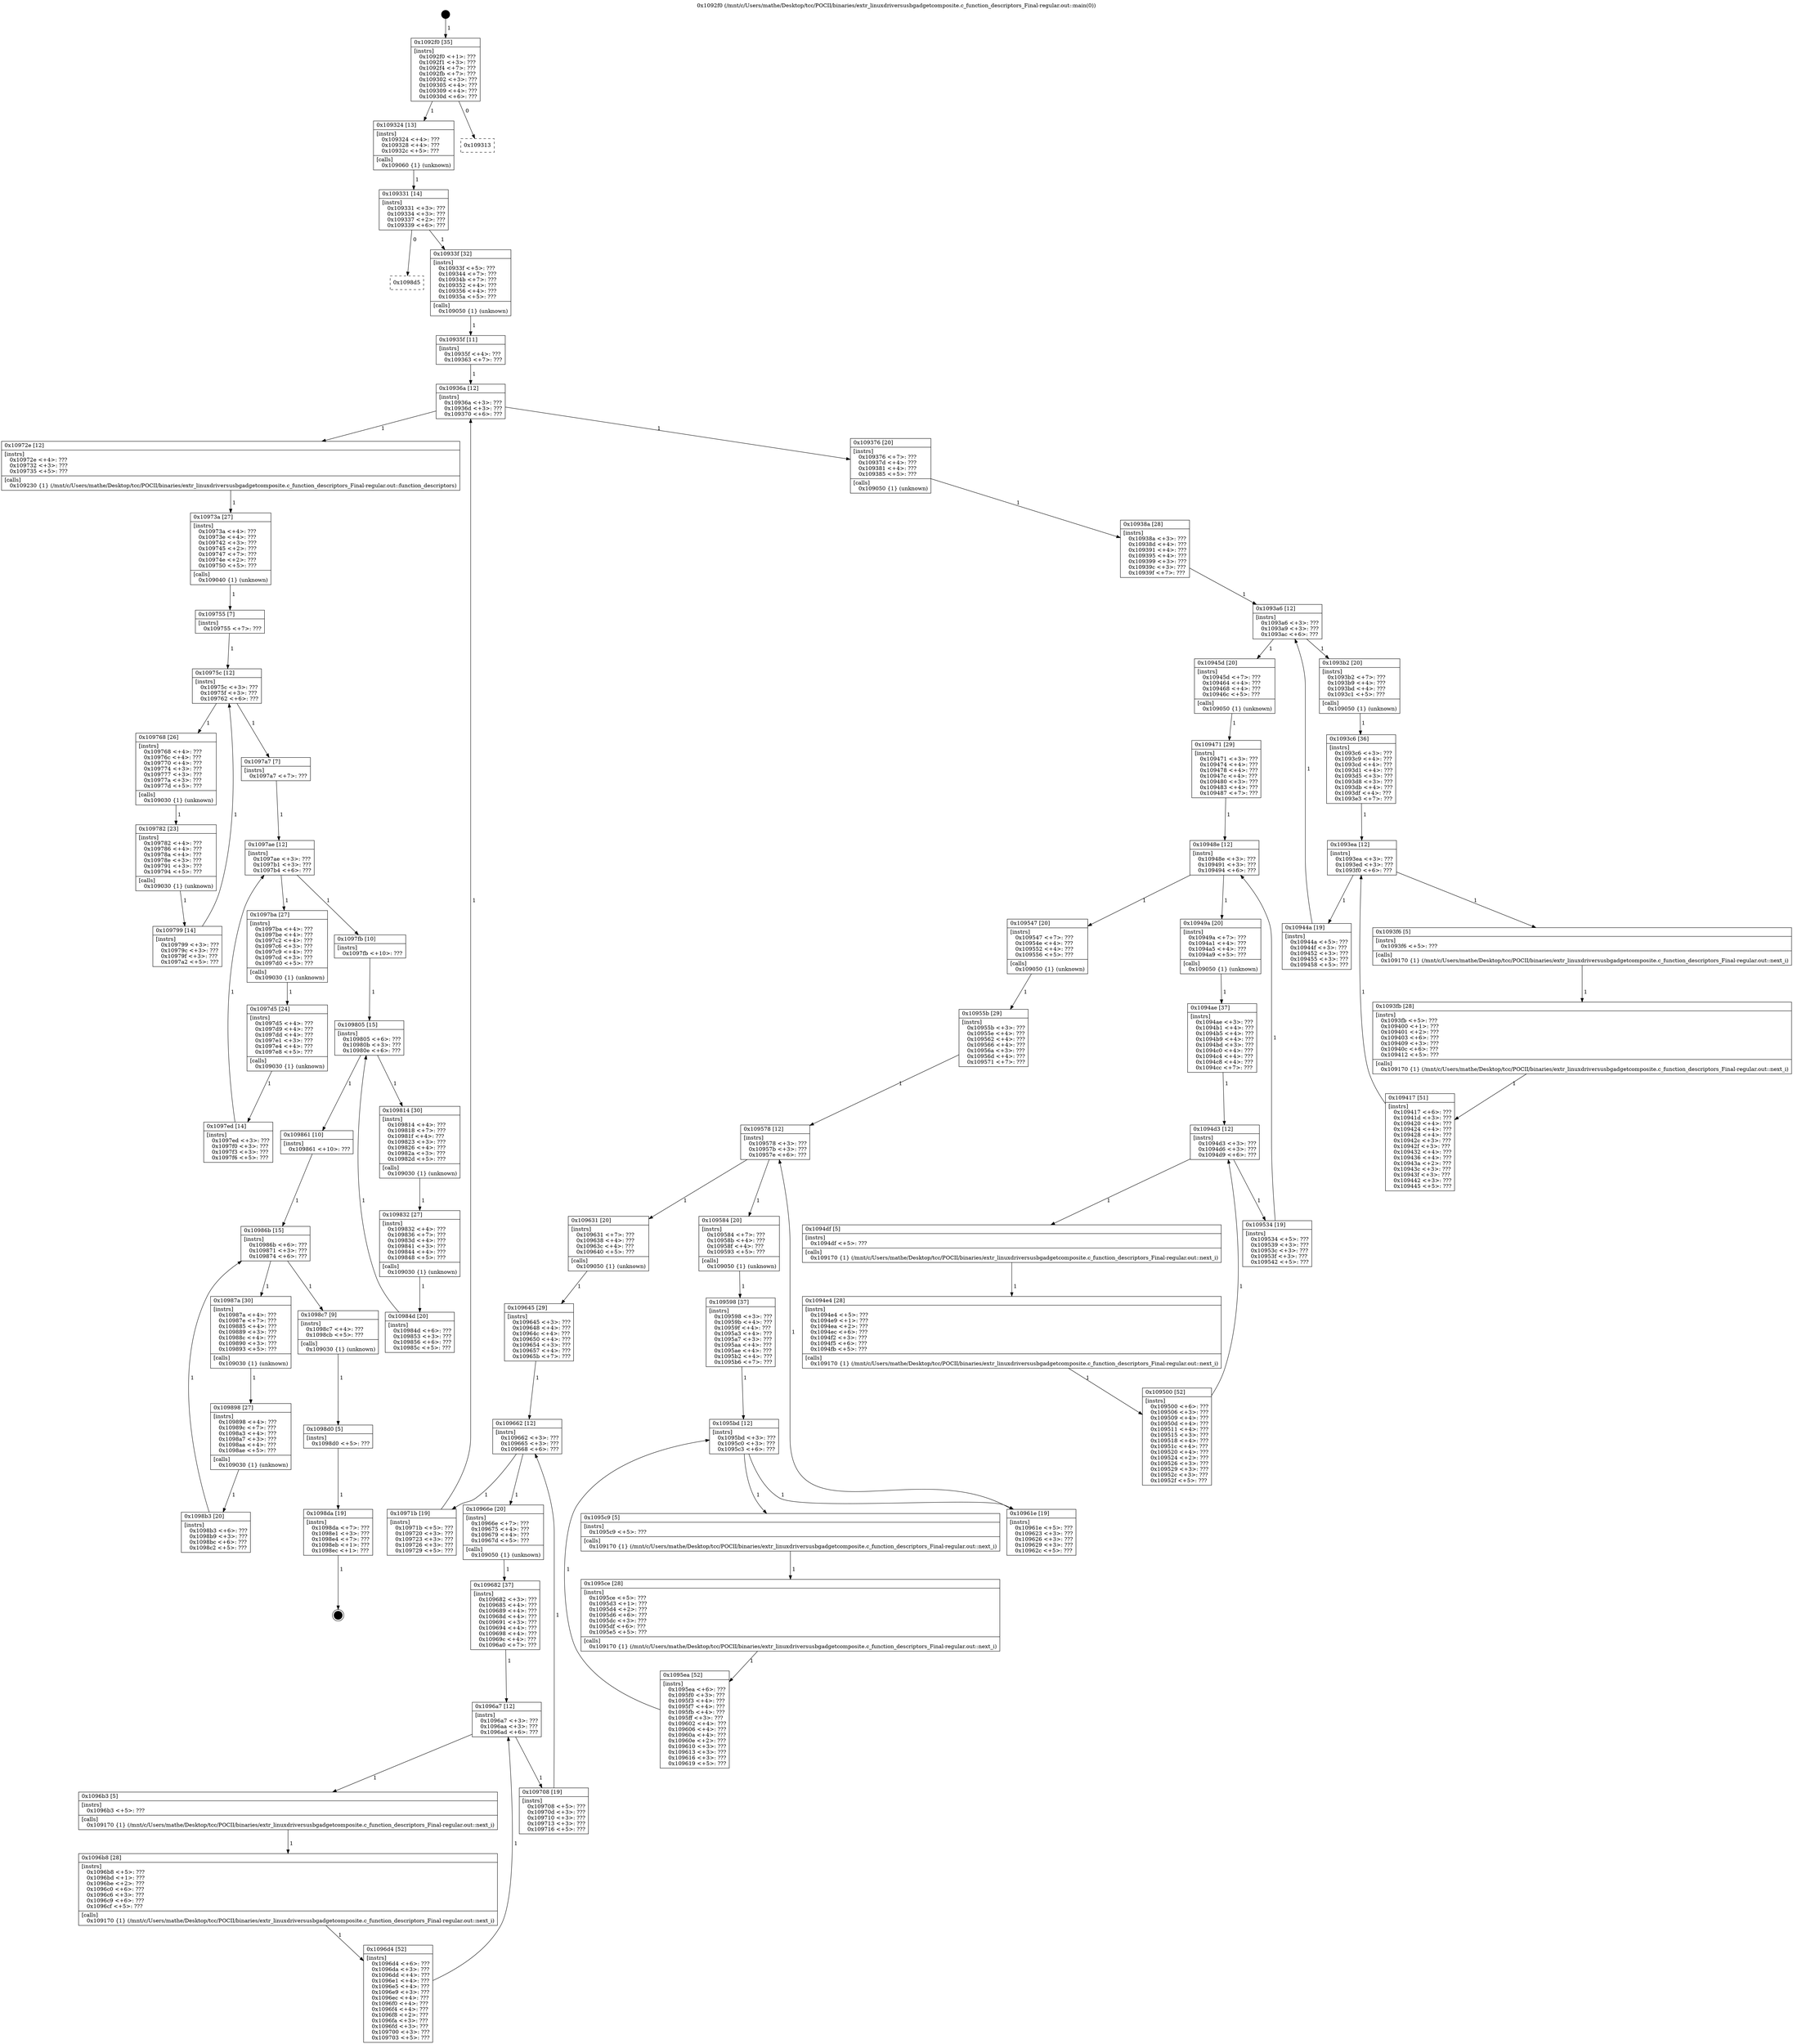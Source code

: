 digraph "0x1092f0" {
  label = "0x1092f0 (/mnt/c/Users/mathe/Desktop/tcc/POCII/binaries/extr_linuxdriversusbgadgetcomposite.c_function_descriptors_Final-regular.out::main(0))"
  labelloc = "t"
  node[shape=record]

  Entry [label="",width=0.3,height=0.3,shape=circle,fillcolor=black,style=filled]
  "0x1092f0" [label="{
     0x1092f0 [35]\l
     | [instrs]\l
     &nbsp;&nbsp;0x1092f0 \<+1\>: ???\l
     &nbsp;&nbsp;0x1092f1 \<+3\>: ???\l
     &nbsp;&nbsp;0x1092f4 \<+7\>: ???\l
     &nbsp;&nbsp;0x1092fb \<+7\>: ???\l
     &nbsp;&nbsp;0x109302 \<+3\>: ???\l
     &nbsp;&nbsp;0x109305 \<+4\>: ???\l
     &nbsp;&nbsp;0x109309 \<+4\>: ???\l
     &nbsp;&nbsp;0x10930d \<+6\>: ???\l
  }"]
  "0x109324" [label="{
     0x109324 [13]\l
     | [instrs]\l
     &nbsp;&nbsp;0x109324 \<+4\>: ???\l
     &nbsp;&nbsp;0x109328 \<+4\>: ???\l
     &nbsp;&nbsp;0x10932c \<+5\>: ???\l
     | [calls]\l
     &nbsp;&nbsp;0x109060 \{1\} (unknown)\l
  }"]
  "0x109313" [label="{
     0x109313\l
  }", style=dashed]
  "0x109331" [label="{
     0x109331 [14]\l
     | [instrs]\l
     &nbsp;&nbsp;0x109331 \<+3\>: ???\l
     &nbsp;&nbsp;0x109334 \<+3\>: ???\l
     &nbsp;&nbsp;0x109337 \<+2\>: ???\l
     &nbsp;&nbsp;0x109339 \<+6\>: ???\l
  }"]
  "0x1098d5" [label="{
     0x1098d5\l
  }", style=dashed]
  "0x10933f" [label="{
     0x10933f [32]\l
     | [instrs]\l
     &nbsp;&nbsp;0x10933f \<+5\>: ???\l
     &nbsp;&nbsp;0x109344 \<+7\>: ???\l
     &nbsp;&nbsp;0x10934b \<+7\>: ???\l
     &nbsp;&nbsp;0x109352 \<+4\>: ???\l
     &nbsp;&nbsp;0x109356 \<+4\>: ???\l
     &nbsp;&nbsp;0x10935a \<+5\>: ???\l
     | [calls]\l
     &nbsp;&nbsp;0x109050 \{1\} (unknown)\l
  }"]
  Exit [label="",width=0.3,height=0.3,shape=circle,fillcolor=black,style=filled,peripheries=2]
  "0x10936a" [label="{
     0x10936a [12]\l
     | [instrs]\l
     &nbsp;&nbsp;0x10936a \<+3\>: ???\l
     &nbsp;&nbsp;0x10936d \<+3\>: ???\l
     &nbsp;&nbsp;0x109370 \<+6\>: ???\l
  }"]
  "0x10972e" [label="{
     0x10972e [12]\l
     | [instrs]\l
     &nbsp;&nbsp;0x10972e \<+4\>: ???\l
     &nbsp;&nbsp;0x109732 \<+3\>: ???\l
     &nbsp;&nbsp;0x109735 \<+5\>: ???\l
     | [calls]\l
     &nbsp;&nbsp;0x109230 \{1\} (/mnt/c/Users/mathe/Desktop/tcc/POCII/binaries/extr_linuxdriversusbgadgetcomposite.c_function_descriptors_Final-regular.out::function_descriptors)\l
  }"]
  "0x109376" [label="{
     0x109376 [20]\l
     | [instrs]\l
     &nbsp;&nbsp;0x109376 \<+7\>: ???\l
     &nbsp;&nbsp;0x10937d \<+4\>: ???\l
     &nbsp;&nbsp;0x109381 \<+4\>: ???\l
     &nbsp;&nbsp;0x109385 \<+5\>: ???\l
     | [calls]\l
     &nbsp;&nbsp;0x109050 \{1\} (unknown)\l
  }"]
  "0x1093a6" [label="{
     0x1093a6 [12]\l
     | [instrs]\l
     &nbsp;&nbsp;0x1093a6 \<+3\>: ???\l
     &nbsp;&nbsp;0x1093a9 \<+3\>: ???\l
     &nbsp;&nbsp;0x1093ac \<+6\>: ???\l
  }"]
  "0x10945d" [label="{
     0x10945d [20]\l
     | [instrs]\l
     &nbsp;&nbsp;0x10945d \<+7\>: ???\l
     &nbsp;&nbsp;0x109464 \<+4\>: ???\l
     &nbsp;&nbsp;0x109468 \<+4\>: ???\l
     &nbsp;&nbsp;0x10946c \<+5\>: ???\l
     | [calls]\l
     &nbsp;&nbsp;0x109050 \{1\} (unknown)\l
  }"]
  "0x1093b2" [label="{
     0x1093b2 [20]\l
     | [instrs]\l
     &nbsp;&nbsp;0x1093b2 \<+7\>: ???\l
     &nbsp;&nbsp;0x1093b9 \<+4\>: ???\l
     &nbsp;&nbsp;0x1093bd \<+4\>: ???\l
     &nbsp;&nbsp;0x1093c1 \<+5\>: ???\l
     | [calls]\l
     &nbsp;&nbsp;0x109050 \{1\} (unknown)\l
  }"]
  "0x1093ea" [label="{
     0x1093ea [12]\l
     | [instrs]\l
     &nbsp;&nbsp;0x1093ea \<+3\>: ???\l
     &nbsp;&nbsp;0x1093ed \<+3\>: ???\l
     &nbsp;&nbsp;0x1093f0 \<+6\>: ???\l
  }"]
  "0x10944a" [label="{
     0x10944a [19]\l
     | [instrs]\l
     &nbsp;&nbsp;0x10944a \<+5\>: ???\l
     &nbsp;&nbsp;0x10944f \<+3\>: ???\l
     &nbsp;&nbsp;0x109452 \<+3\>: ???\l
     &nbsp;&nbsp;0x109455 \<+3\>: ???\l
     &nbsp;&nbsp;0x109458 \<+5\>: ???\l
  }"]
  "0x1093f6" [label="{
     0x1093f6 [5]\l
     | [instrs]\l
     &nbsp;&nbsp;0x1093f6 \<+5\>: ???\l
     | [calls]\l
     &nbsp;&nbsp;0x109170 \{1\} (/mnt/c/Users/mathe/Desktop/tcc/POCII/binaries/extr_linuxdriversusbgadgetcomposite.c_function_descriptors_Final-regular.out::next_i)\l
  }"]
  "0x1093fb" [label="{
     0x1093fb [28]\l
     | [instrs]\l
     &nbsp;&nbsp;0x1093fb \<+5\>: ???\l
     &nbsp;&nbsp;0x109400 \<+1\>: ???\l
     &nbsp;&nbsp;0x109401 \<+2\>: ???\l
     &nbsp;&nbsp;0x109403 \<+6\>: ???\l
     &nbsp;&nbsp;0x109409 \<+3\>: ???\l
     &nbsp;&nbsp;0x10940c \<+6\>: ???\l
     &nbsp;&nbsp;0x109412 \<+5\>: ???\l
     | [calls]\l
     &nbsp;&nbsp;0x109170 \{1\} (/mnt/c/Users/mathe/Desktop/tcc/POCII/binaries/extr_linuxdriversusbgadgetcomposite.c_function_descriptors_Final-regular.out::next_i)\l
  }"]
  "0x109417" [label="{
     0x109417 [51]\l
     | [instrs]\l
     &nbsp;&nbsp;0x109417 \<+6\>: ???\l
     &nbsp;&nbsp;0x10941d \<+3\>: ???\l
     &nbsp;&nbsp;0x109420 \<+4\>: ???\l
     &nbsp;&nbsp;0x109424 \<+4\>: ???\l
     &nbsp;&nbsp;0x109428 \<+4\>: ???\l
     &nbsp;&nbsp;0x10942c \<+3\>: ???\l
     &nbsp;&nbsp;0x10942f \<+3\>: ???\l
     &nbsp;&nbsp;0x109432 \<+4\>: ???\l
     &nbsp;&nbsp;0x109436 \<+4\>: ???\l
     &nbsp;&nbsp;0x10943a \<+2\>: ???\l
     &nbsp;&nbsp;0x10943c \<+3\>: ???\l
     &nbsp;&nbsp;0x10943f \<+3\>: ???\l
     &nbsp;&nbsp;0x109442 \<+3\>: ???\l
     &nbsp;&nbsp;0x109445 \<+5\>: ???\l
  }"]
  "0x1093c6" [label="{
     0x1093c6 [36]\l
     | [instrs]\l
     &nbsp;&nbsp;0x1093c6 \<+3\>: ???\l
     &nbsp;&nbsp;0x1093c9 \<+4\>: ???\l
     &nbsp;&nbsp;0x1093cd \<+4\>: ???\l
     &nbsp;&nbsp;0x1093d1 \<+4\>: ???\l
     &nbsp;&nbsp;0x1093d5 \<+3\>: ???\l
     &nbsp;&nbsp;0x1093d8 \<+3\>: ???\l
     &nbsp;&nbsp;0x1093db \<+4\>: ???\l
     &nbsp;&nbsp;0x1093df \<+4\>: ???\l
     &nbsp;&nbsp;0x1093e3 \<+7\>: ???\l
  }"]
  "0x1098da" [label="{
     0x1098da [19]\l
     | [instrs]\l
     &nbsp;&nbsp;0x1098da \<+7\>: ???\l
     &nbsp;&nbsp;0x1098e1 \<+3\>: ???\l
     &nbsp;&nbsp;0x1098e4 \<+7\>: ???\l
     &nbsp;&nbsp;0x1098eb \<+1\>: ???\l
     &nbsp;&nbsp;0x1098ec \<+1\>: ???\l
  }"]
  "0x10938a" [label="{
     0x10938a [28]\l
     | [instrs]\l
     &nbsp;&nbsp;0x10938a \<+3\>: ???\l
     &nbsp;&nbsp;0x10938d \<+4\>: ???\l
     &nbsp;&nbsp;0x109391 \<+4\>: ???\l
     &nbsp;&nbsp;0x109395 \<+4\>: ???\l
     &nbsp;&nbsp;0x109399 \<+3\>: ???\l
     &nbsp;&nbsp;0x10939c \<+3\>: ???\l
     &nbsp;&nbsp;0x10939f \<+7\>: ???\l
  }"]
  "0x10948e" [label="{
     0x10948e [12]\l
     | [instrs]\l
     &nbsp;&nbsp;0x10948e \<+3\>: ???\l
     &nbsp;&nbsp;0x109491 \<+3\>: ???\l
     &nbsp;&nbsp;0x109494 \<+6\>: ???\l
  }"]
  "0x109547" [label="{
     0x109547 [20]\l
     | [instrs]\l
     &nbsp;&nbsp;0x109547 \<+7\>: ???\l
     &nbsp;&nbsp;0x10954e \<+4\>: ???\l
     &nbsp;&nbsp;0x109552 \<+4\>: ???\l
     &nbsp;&nbsp;0x109556 \<+5\>: ???\l
     | [calls]\l
     &nbsp;&nbsp;0x109050 \{1\} (unknown)\l
  }"]
  "0x10949a" [label="{
     0x10949a [20]\l
     | [instrs]\l
     &nbsp;&nbsp;0x10949a \<+7\>: ???\l
     &nbsp;&nbsp;0x1094a1 \<+4\>: ???\l
     &nbsp;&nbsp;0x1094a5 \<+4\>: ???\l
     &nbsp;&nbsp;0x1094a9 \<+5\>: ???\l
     | [calls]\l
     &nbsp;&nbsp;0x109050 \{1\} (unknown)\l
  }"]
  "0x1094d3" [label="{
     0x1094d3 [12]\l
     | [instrs]\l
     &nbsp;&nbsp;0x1094d3 \<+3\>: ???\l
     &nbsp;&nbsp;0x1094d6 \<+3\>: ???\l
     &nbsp;&nbsp;0x1094d9 \<+6\>: ???\l
  }"]
  "0x109534" [label="{
     0x109534 [19]\l
     | [instrs]\l
     &nbsp;&nbsp;0x109534 \<+5\>: ???\l
     &nbsp;&nbsp;0x109539 \<+3\>: ???\l
     &nbsp;&nbsp;0x10953c \<+3\>: ???\l
     &nbsp;&nbsp;0x10953f \<+3\>: ???\l
     &nbsp;&nbsp;0x109542 \<+5\>: ???\l
  }"]
  "0x1094df" [label="{
     0x1094df [5]\l
     | [instrs]\l
     &nbsp;&nbsp;0x1094df \<+5\>: ???\l
     | [calls]\l
     &nbsp;&nbsp;0x109170 \{1\} (/mnt/c/Users/mathe/Desktop/tcc/POCII/binaries/extr_linuxdriversusbgadgetcomposite.c_function_descriptors_Final-regular.out::next_i)\l
  }"]
  "0x1094e4" [label="{
     0x1094e4 [28]\l
     | [instrs]\l
     &nbsp;&nbsp;0x1094e4 \<+5\>: ???\l
     &nbsp;&nbsp;0x1094e9 \<+1\>: ???\l
     &nbsp;&nbsp;0x1094ea \<+2\>: ???\l
     &nbsp;&nbsp;0x1094ec \<+6\>: ???\l
     &nbsp;&nbsp;0x1094f2 \<+3\>: ???\l
     &nbsp;&nbsp;0x1094f5 \<+6\>: ???\l
     &nbsp;&nbsp;0x1094fb \<+5\>: ???\l
     | [calls]\l
     &nbsp;&nbsp;0x109170 \{1\} (/mnt/c/Users/mathe/Desktop/tcc/POCII/binaries/extr_linuxdriversusbgadgetcomposite.c_function_descriptors_Final-regular.out::next_i)\l
  }"]
  "0x109500" [label="{
     0x109500 [52]\l
     | [instrs]\l
     &nbsp;&nbsp;0x109500 \<+6\>: ???\l
     &nbsp;&nbsp;0x109506 \<+3\>: ???\l
     &nbsp;&nbsp;0x109509 \<+4\>: ???\l
     &nbsp;&nbsp;0x10950d \<+4\>: ???\l
     &nbsp;&nbsp;0x109511 \<+4\>: ???\l
     &nbsp;&nbsp;0x109515 \<+3\>: ???\l
     &nbsp;&nbsp;0x109518 \<+4\>: ???\l
     &nbsp;&nbsp;0x10951c \<+4\>: ???\l
     &nbsp;&nbsp;0x109520 \<+4\>: ???\l
     &nbsp;&nbsp;0x109524 \<+2\>: ???\l
     &nbsp;&nbsp;0x109526 \<+3\>: ???\l
     &nbsp;&nbsp;0x109529 \<+3\>: ???\l
     &nbsp;&nbsp;0x10952c \<+3\>: ???\l
     &nbsp;&nbsp;0x10952f \<+5\>: ???\l
  }"]
  "0x1094ae" [label="{
     0x1094ae [37]\l
     | [instrs]\l
     &nbsp;&nbsp;0x1094ae \<+3\>: ???\l
     &nbsp;&nbsp;0x1094b1 \<+4\>: ???\l
     &nbsp;&nbsp;0x1094b5 \<+4\>: ???\l
     &nbsp;&nbsp;0x1094b9 \<+4\>: ???\l
     &nbsp;&nbsp;0x1094bd \<+3\>: ???\l
     &nbsp;&nbsp;0x1094c0 \<+4\>: ???\l
     &nbsp;&nbsp;0x1094c4 \<+4\>: ???\l
     &nbsp;&nbsp;0x1094c8 \<+4\>: ???\l
     &nbsp;&nbsp;0x1094cc \<+7\>: ???\l
  }"]
  "0x1098d0" [label="{
     0x1098d0 [5]\l
     | [instrs]\l
     &nbsp;&nbsp;0x1098d0 \<+5\>: ???\l
  }"]
  "0x109471" [label="{
     0x109471 [29]\l
     | [instrs]\l
     &nbsp;&nbsp;0x109471 \<+3\>: ???\l
     &nbsp;&nbsp;0x109474 \<+4\>: ???\l
     &nbsp;&nbsp;0x109478 \<+4\>: ???\l
     &nbsp;&nbsp;0x10947c \<+4\>: ???\l
     &nbsp;&nbsp;0x109480 \<+3\>: ???\l
     &nbsp;&nbsp;0x109483 \<+4\>: ???\l
     &nbsp;&nbsp;0x109487 \<+7\>: ???\l
  }"]
  "0x109578" [label="{
     0x109578 [12]\l
     | [instrs]\l
     &nbsp;&nbsp;0x109578 \<+3\>: ???\l
     &nbsp;&nbsp;0x10957b \<+3\>: ???\l
     &nbsp;&nbsp;0x10957e \<+6\>: ???\l
  }"]
  "0x109631" [label="{
     0x109631 [20]\l
     | [instrs]\l
     &nbsp;&nbsp;0x109631 \<+7\>: ???\l
     &nbsp;&nbsp;0x109638 \<+4\>: ???\l
     &nbsp;&nbsp;0x10963c \<+4\>: ???\l
     &nbsp;&nbsp;0x109640 \<+5\>: ???\l
     | [calls]\l
     &nbsp;&nbsp;0x109050 \{1\} (unknown)\l
  }"]
  "0x109584" [label="{
     0x109584 [20]\l
     | [instrs]\l
     &nbsp;&nbsp;0x109584 \<+7\>: ???\l
     &nbsp;&nbsp;0x10958b \<+4\>: ???\l
     &nbsp;&nbsp;0x10958f \<+4\>: ???\l
     &nbsp;&nbsp;0x109593 \<+5\>: ???\l
     | [calls]\l
     &nbsp;&nbsp;0x109050 \{1\} (unknown)\l
  }"]
  "0x1095bd" [label="{
     0x1095bd [12]\l
     | [instrs]\l
     &nbsp;&nbsp;0x1095bd \<+3\>: ???\l
     &nbsp;&nbsp;0x1095c0 \<+3\>: ???\l
     &nbsp;&nbsp;0x1095c3 \<+6\>: ???\l
  }"]
  "0x10961e" [label="{
     0x10961e [19]\l
     | [instrs]\l
     &nbsp;&nbsp;0x10961e \<+5\>: ???\l
     &nbsp;&nbsp;0x109623 \<+3\>: ???\l
     &nbsp;&nbsp;0x109626 \<+3\>: ???\l
     &nbsp;&nbsp;0x109629 \<+3\>: ???\l
     &nbsp;&nbsp;0x10962c \<+5\>: ???\l
  }"]
  "0x1095c9" [label="{
     0x1095c9 [5]\l
     | [instrs]\l
     &nbsp;&nbsp;0x1095c9 \<+5\>: ???\l
     | [calls]\l
     &nbsp;&nbsp;0x109170 \{1\} (/mnt/c/Users/mathe/Desktop/tcc/POCII/binaries/extr_linuxdriversusbgadgetcomposite.c_function_descriptors_Final-regular.out::next_i)\l
  }"]
  "0x1095ce" [label="{
     0x1095ce [28]\l
     | [instrs]\l
     &nbsp;&nbsp;0x1095ce \<+5\>: ???\l
     &nbsp;&nbsp;0x1095d3 \<+1\>: ???\l
     &nbsp;&nbsp;0x1095d4 \<+2\>: ???\l
     &nbsp;&nbsp;0x1095d6 \<+6\>: ???\l
     &nbsp;&nbsp;0x1095dc \<+3\>: ???\l
     &nbsp;&nbsp;0x1095df \<+6\>: ???\l
     &nbsp;&nbsp;0x1095e5 \<+5\>: ???\l
     | [calls]\l
     &nbsp;&nbsp;0x109170 \{1\} (/mnt/c/Users/mathe/Desktop/tcc/POCII/binaries/extr_linuxdriversusbgadgetcomposite.c_function_descriptors_Final-regular.out::next_i)\l
  }"]
  "0x1095ea" [label="{
     0x1095ea [52]\l
     | [instrs]\l
     &nbsp;&nbsp;0x1095ea \<+6\>: ???\l
     &nbsp;&nbsp;0x1095f0 \<+3\>: ???\l
     &nbsp;&nbsp;0x1095f3 \<+4\>: ???\l
     &nbsp;&nbsp;0x1095f7 \<+4\>: ???\l
     &nbsp;&nbsp;0x1095fb \<+4\>: ???\l
     &nbsp;&nbsp;0x1095ff \<+3\>: ???\l
     &nbsp;&nbsp;0x109602 \<+4\>: ???\l
     &nbsp;&nbsp;0x109606 \<+4\>: ???\l
     &nbsp;&nbsp;0x10960a \<+4\>: ???\l
     &nbsp;&nbsp;0x10960e \<+2\>: ???\l
     &nbsp;&nbsp;0x109610 \<+3\>: ???\l
     &nbsp;&nbsp;0x109613 \<+3\>: ???\l
     &nbsp;&nbsp;0x109616 \<+3\>: ???\l
     &nbsp;&nbsp;0x109619 \<+5\>: ???\l
  }"]
  "0x109598" [label="{
     0x109598 [37]\l
     | [instrs]\l
     &nbsp;&nbsp;0x109598 \<+3\>: ???\l
     &nbsp;&nbsp;0x10959b \<+4\>: ???\l
     &nbsp;&nbsp;0x10959f \<+4\>: ???\l
     &nbsp;&nbsp;0x1095a3 \<+4\>: ???\l
     &nbsp;&nbsp;0x1095a7 \<+3\>: ???\l
     &nbsp;&nbsp;0x1095aa \<+4\>: ???\l
     &nbsp;&nbsp;0x1095ae \<+4\>: ???\l
     &nbsp;&nbsp;0x1095b2 \<+4\>: ???\l
     &nbsp;&nbsp;0x1095b6 \<+7\>: ???\l
  }"]
  "0x109861" [label="{
     0x109861 [10]\l
     | [instrs]\l
     &nbsp;&nbsp;0x109861 \<+10\>: ???\l
  }"]
  "0x10955b" [label="{
     0x10955b [29]\l
     | [instrs]\l
     &nbsp;&nbsp;0x10955b \<+3\>: ???\l
     &nbsp;&nbsp;0x10955e \<+4\>: ???\l
     &nbsp;&nbsp;0x109562 \<+4\>: ???\l
     &nbsp;&nbsp;0x109566 \<+4\>: ???\l
     &nbsp;&nbsp;0x10956a \<+3\>: ???\l
     &nbsp;&nbsp;0x10956d \<+4\>: ???\l
     &nbsp;&nbsp;0x109571 \<+7\>: ???\l
  }"]
  "0x109662" [label="{
     0x109662 [12]\l
     | [instrs]\l
     &nbsp;&nbsp;0x109662 \<+3\>: ???\l
     &nbsp;&nbsp;0x109665 \<+3\>: ???\l
     &nbsp;&nbsp;0x109668 \<+6\>: ???\l
  }"]
  "0x10971b" [label="{
     0x10971b [19]\l
     | [instrs]\l
     &nbsp;&nbsp;0x10971b \<+5\>: ???\l
     &nbsp;&nbsp;0x109720 \<+3\>: ???\l
     &nbsp;&nbsp;0x109723 \<+3\>: ???\l
     &nbsp;&nbsp;0x109726 \<+3\>: ???\l
     &nbsp;&nbsp;0x109729 \<+5\>: ???\l
  }"]
  "0x10966e" [label="{
     0x10966e [20]\l
     | [instrs]\l
     &nbsp;&nbsp;0x10966e \<+7\>: ???\l
     &nbsp;&nbsp;0x109675 \<+4\>: ???\l
     &nbsp;&nbsp;0x109679 \<+4\>: ???\l
     &nbsp;&nbsp;0x10967d \<+5\>: ???\l
     | [calls]\l
     &nbsp;&nbsp;0x109050 \{1\} (unknown)\l
  }"]
  "0x1096a7" [label="{
     0x1096a7 [12]\l
     | [instrs]\l
     &nbsp;&nbsp;0x1096a7 \<+3\>: ???\l
     &nbsp;&nbsp;0x1096aa \<+3\>: ???\l
     &nbsp;&nbsp;0x1096ad \<+6\>: ???\l
  }"]
  "0x109708" [label="{
     0x109708 [19]\l
     | [instrs]\l
     &nbsp;&nbsp;0x109708 \<+5\>: ???\l
     &nbsp;&nbsp;0x10970d \<+3\>: ???\l
     &nbsp;&nbsp;0x109710 \<+3\>: ???\l
     &nbsp;&nbsp;0x109713 \<+3\>: ???\l
     &nbsp;&nbsp;0x109716 \<+5\>: ???\l
  }"]
  "0x1096b3" [label="{
     0x1096b3 [5]\l
     | [instrs]\l
     &nbsp;&nbsp;0x1096b3 \<+5\>: ???\l
     | [calls]\l
     &nbsp;&nbsp;0x109170 \{1\} (/mnt/c/Users/mathe/Desktop/tcc/POCII/binaries/extr_linuxdriversusbgadgetcomposite.c_function_descriptors_Final-regular.out::next_i)\l
  }"]
  "0x1096b8" [label="{
     0x1096b8 [28]\l
     | [instrs]\l
     &nbsp;&nbsp;0x1096b8 \<+5\>: ???\l
     &nbsp;&nbsp;0x1096bd \<+1\>: ???\l
     &nbsp;&nbsp;0x1096be \<+2\>: ???\l
     &nbsp;&nbsp;0x1096c0 \<+6\>: ???\l
     &nbsp;&nbsp;0x1096c6 \<+3\>: ???\l
     &nbsp;&nbsp;0x1096c9 \<+6\>: ???\l
     &nbsp;&nbsp;0x1096cf \<+5\>: ???\l
     | [calls]\l
     &nbsp;&nbsp;0x109170 \{1\} (/mnt/c/Users/mathe/Desktop/tcc/POCII/binaries/extr_linuxdriversusbgadgetcomposite.c_function_descriptors_Final-regular.out::next_i)\l
  }"]
  "0x1096d4" [label="{
     0x1096d4 [52]\l
     | [instrs]\l
     &nbsp;&nbsp;0x1096d4 \<+6\>: ???\l
     &nbsp;&nbsp;0x1096da \<+3\>: ???\l
     &nbsp;&nbsp;0x1096dd \<+4\>: ???\l
     &nbsp;&nbsp;0x1096e1 \<+4\>: ???\l
     &nbsp;&nbsp;0x1096e5 \<+4\>: ???\l
     &nbsp;&nbsp;0x1096e9 \<+3\>: ???\l
     &nbsp;&nbsp;0x1096ec \<+4\>: ???\l
     &nbsp;&nbsp;0x1096f0 \<+4\>: ???\l
     &nbsp;&nbsp;0x1096f4 \<+4\>: ???\l
     &nbsp;&nbsp;0x1096f8 \<+2\>: ???\l
     &nbsp;&nbsp;0x1096fa \<+3\>: ???\l
     &nbsp;&nbsp;0x1096fd \<+3\>: ???\l
     &nbsp;&nbsp;0x109700 \<+3\>: ???\l
     &nbsp;&nbsp;0x109703 \<+5\>: ???\l
  }"]
  "0x109682" [label="{
     0x109682 [37]\l
     | [instrs]\l
     &nbsp;&nbsp;0x109682 \<+3\>: ???\l
     &nbsp;&nbsp;0x109685 \<+4\>: ???\l
     &nbsp;&nbsp;0x109689 \<+4\>: ???\l
     &nbsp;&nbsp;0x10968d \<+4\>: ???\l
     &nbsp;&nbsp;0x109691 \<+3\>: ???\l
     &nbsp;&nbsp;0x109694 \<+4\>: ???\l
     &nbsp;&nbsp;0x109698 \<+4\>: ???\l
     &nbsp;&nbsp;0x10969c \<+4\>: ???\l
     &nbsp;&nbsp;0x1096a0 \<+7\>: ???\l
  }"]
  "0x1098b3" [label="{
     0x1098b3 [20]\l
     | [instrs]\l
     &nbsp;&nbsp;0x1098b3 \<+6\>: ???\l
     &nbsp;&nbsp;0x1098b9 \<+3\>: ???\l
     &nbsp;&nbsp;0x1098bc \<+6\>: ???\l
     &nbsp;&nbsp;0x1098c2 \<+5\>: ???\l
  }"]
  "0x109645" [label="{
     0x109645 [29]\l
     | [instrs]\l
     &nbsp;&nbsp;0x109645 \<+3\>: ???\l
     &nbsp;&nbsp;0x109648 \<+4\>: ???\l
     &nbsp;&nbsp;0x10964c \<+4\>: ???\l
     &nbsp;&nbsp;0x109650 \<+4\>: ???\l
     &nbsp;&nbsp;0x109654 \<+3\>: ???\l
     &nbsp;&nbsp;0x109657 \<+4\>: ???\l
     &nbsp;&nbsp;0x10965b \<+7\>: ???\l
  }"]
  "0x109898" [label="{
     0x109898 [27]\l
     | [instrs]\l
     &nbsp;&nbsp;0x109898 \<+4\>: ???\l
     &nbsp;&nbsp;0x10989c \<+7\>: ???\l
     &nbsp;&nbsp;0x1098a3 \<+4\>: ???\l
     &nbsp;&nbsp;0x1098a7 \<+3\>: ???\l
     &nbsp;&nbsp;0x1098aa \<+4\>: ???\l
     &nbsp;&nbsp;0x1098ae \<+5\>: ???\l
     | [calls]\l
     &nbsp;&nbsp;0x109030 \{1\} (unknown)\l
  }"]
  "0x10935f" [label="{
     0x10935f [11]\l
     | [instrs]\l
     &nbsp;&nbsp;0x10935f \<+4\>: ???\l
     &nbsp;&nbsp;0x109363 \<+7\>: ???\l
  }"]
  "0x10973a" [label="{
     0x10973a [27]\l
     | [instrs]\l
     &nbsp;&nbsp;0x10973a \<+4\>: ???\l
     &nbsp;&nbsp;0x10973e \<+4\>: ???\l
     &nbsp;&nbsp;0x109742 \<+3\>: ???\l
     &nbsp;&nbsp;0x109745 \<+2\>: ???\l
     &nbsp;&nbsp;0x109747 \<+7\>: ???\l
     &nbsp;&nbsp;0x10974e \<+2\>: ???\l
     &nbsp;&nbsp;0x109750 \<+5\>: ???\l
     | [calls]\l
     &nbsp;&nbsp;0x109040 \{1\} (unknown)\l
  }"]
  "0x10975c" [label="{
     0x10975c [12]\l
     | [instrs]\l
     &nbsp;&nbsp;0x10975c \<+3\>: ???\l
     &nbsp;&nbsp;0x10975f \<+3\>: ???\l
     &nbsp;&nbsp;0x109762 \<+6\>: ???\l
  }"]
  "0x1097ae" [label="{
     0x1097ae [12]\l
     | [instrs]\l
     &nbsp;&nbsp;0x1097ae \<+3\>: ???\l
     &nbsp;&nbsp;0x1097b1 \<+3\>: ???\l
     &nbsp;&nbsp;0x1097b4 \<+6\>: ???\l
  }"]
  "0x109768" [label="{
     0x109768 [26]\l
     | [instrs]\l
     &nbsp;&nbsp;0x109768 \<+4\>: ???\l
     &nbsp;&nbsp;0x10976c \<+4\>: ???\l
     &nbsp;&nbsp;0x109770 \<+4\>: ???\l
     &nbsp;&nbsp;0x109774 \<+3\>: ???\l
     &nbsp;&nbsp;0x109777 \<+3\>: ???\l
     &nbsp;&nbsp;0x10977a \<+3\>: ???\l
     &nbsp;&nbsp;0x10977d \<+5\>: ???\l
     | [calls]\l
     &nbsp;&nbsp;0x109030 \{1\} (unknown)\l
  }"]
  "0x109782" [label="{
     0x109782 [23]\l
     | [instrs]\l
     &nbsp;&nbsp;0x109782 \<+4\>: ???\l
     &nbsp;&nbsp;0x109786 \<+4\>: ???\l
     &nbsp;&nbsp;0x10978a \<+4\>: ???\l
     &nbsp;&nbsp;0x10978e \<+3\>: ???\l
     &nbsp;&nbsp;0x109791 \<+3\>: ???\l
     &nbsp;&nbsp;0x109794 \<+5\>: ???\l
     | [calls]\l
     &nbsp;&nbsp;0x109030 \{1\} (unknown)\l
  }"]
  "0x109799" [label="{
     0x109799 [14]\l
     | [instrs]\l
     &nbsp;&nbsp;0x109799 \<+3\>: ???\l
     &nbsp;&nbsp;0x10979c \<+3\>: ???\l
     &nbsp;&nbsp;0x10979f \<+3\>: ???\l
     &nbsp;&nbsp;0x1097a2 \<+5\>: ???\l
  }"]
  "0x109755" [label="{
     0x109755 [7]\l
     | [instrs]\l
     &nbsp;&nbsp;0x109755 \<+7\>: ???\l
  }"]
  "0x109805" [label="{
     0x109805 [15]\l
     | [instrs]\l
     &nbsp;&nbsp;0x109805 \<+6\>: ???\l
     &nbsp;&nbsp;0x10980b \<+3\>: ???\l
     &nbsp;&nbsp;0x10980e \<+6\>: ???\l
  }"]
  "0x1097ba" [label="{
     0x1097ba [27]\l
     | [instrs]\l
     &nbsp;&nbsp;0x1097ba \<+4\>: ???\l
     &nbsp;&nbsp;0x1097be \<+4\>: ???\l
     &nbsp;&nbsp;0x1097c2 \<+4\>: ???\l
     &nbsp;&nbsp;0x1097c6 \<+3\>: ???\l
     &nbsp;&nbsp;0x1097c9 \<+4\>: ???\l
     &nbsp;&nbsp;0x1097cd \<+3\>: ???\l
     &nbsp;&nbsp;0x1097d0 \<+5\>: ???\l
     | [calls]\l
     &nbsp;&nbsp;0x109030 \{1\} (unknown)\l
  }"]
  "0x1097d5" [label="{
     0x1097d5 [24]\l
     | [instrs]\l
     &nbsp;&nbsp;0x1097d5 \<+4\>: ???\l
     &nbsp;&nbsp;0x1097d9 \<+4\>: ???\l
     &nbsp;&nbsp;0x1097dd \<+4\>: ???\l
     &nbsp;&nbsp;0x1097e1 \<+3\>: ???\l
     &nbsp;&nbsp;0x1097e4 \<+4\>: ???\l
     &nbsp;&nbsp;0x1097e8 \<+5\>: ???\l
     | [calls]\l
     &nbsp;&nbsp;0x109030 \{1\} (unknown)\l
  }"]
  "0x1097ed" [label="{
     0x1097ed [14]\l
     | [instrs]\l
     &nbsp;&nbsp;0x1097ed \<+3\>: ???\l
     &nbsp;&nbsp;0x1097f0 \<+3\>: ???\l
     &nbsp;&nbsp;0x1097f3 \<+3\>: ???\l
     &nbsp;&nbsp;0x1097f6 \<+5\>: ???\l
  }"]
  "0x1097a7" [label="{
     0x1097a7 [7]\l
     | [instrs]\l
     &nbsp;&nbsp;0x1097a7 \<+7\>: ???\l
  }"]
  "0x10986b" [label="{
     0x10986b [15]\l
     | [instrs]\l
     &nbsp;&nbsp;0x10986b \<+6\>: ???\l
     &nbsp;&nbsp;0x109871 \<+3\>: ???\l
     &nbsp;&nbsp;0x109874 \<+6\>: ???\l
  }"]
  "0x109814" [label="{
     0x109814 [30]\l
     | [instrs]\l
     &nbsp;&nbsp;0x109814 \<+4\>: ???\l
     &nbsp;&nbsp;0x109818 \<+7\>: ???\l
     &nbsp;&nbsp;0x10981f \<+4\>: ???\l
     &nbsp;&nbsp;0x109823 \<+3\>: ???\l
     &nbsp;&nbsp;0x109826 \<+4\>: ???\l
     &nbsp;&nbsp;0x10982a \<+3\>: ???\l
     &nbsp;&nbsp;0x10982d \<+5\>: ???\l
     | [calls]\l
     &nbsp;&nbsp;0x109030 \{1\} (unknown)\l
  }"]
  "0x109832" [label="{
     0x109832 [27]\l
     | [instrs]\l
     &nbsp;&nbsp;0x109832 \<+4\>: ???\l
     &nbsp;&nbsp;0x109836 \<+7\>: ???\l
     &nbsp;&nbsp;0x10983d \<+4\>: ???\l
     &nbsp;&nbsp;0x109841 \<+3\>: ???\l
     &nbsp;&nbsp;0x109844 \<+4\>: ???\l
     &nbsp;&nbsp;0x109848 \<+5\>: ???\l
     | [calls]\l
     &nbsp;&nbsp;0x109030 \{1\} (unknown)\l
  }"]
  "0x10984d" [label="{
     0x10984d [20]\l
     | [instrs]\l
     &nbsp;&nbsp;0x10984d \<+6\>: ???\l
     &nbsp;&nbsp;0x109853 \<+3\>: ???\l
     &nbsp;&nbsp;0x109856 \<+6\>: ???\l
     &nbsp;&nbsp;0x10985c \<+5\>: ???\l
  }"]
  "0x1097fb" [label="{
     0x1097fb [10]\l
     | [instrs]\l
     &nbsp;&nbsp;0x1097fb \<+10\>: ???\l
  }"]
  "0x1098c7" [label="{
     0x1098c7 [9]\l
     | [instrs]\l
     &nbsp;&nbsp;0x1098c7 \<+4\>: ???\l
     &nbsp;&nbsp;0x1098cb \<+5\>: ???\l
     | [calls]\l
     &nbsp;&nbsp;0x109030 \{1\} (unknown)\l
  }"]
  "0x10987a" [label="{
     0x10987a [30]\l
     | [instrs]\l
     &nbsp;&nbsp;0x10987a \<+4\>: ???\l
     &nbsp;&nbsp;0x10987e \<+7\>: ???\l
     &nbsp;&nbsp;0x109885 \<+4\>: ???\l
     &nbsp;&nbsp;0x109889 \<+3\>: ???\l
     &nbsp;&nbsp;0x10988c \<+4\>: ???\l
     &nbsp;&nbsp;0x109890 \<+3\>: ???\l
     &nbsp;&nbsp;0x109893 \<+5\>: ???\l
     | [calls]\l
     &nbsp;&nbsp;0x109030 \{1\} (unknown)\l
  }"]
  Entry -> "0x1092f0" [label=" 1"]
  "0x1092f0" -> "0x109324" [label=" 1"]
  "0x1092f0" -> "0x109313" [label=" 0"]
  "0x109324" -> "0x109331" [label=" 1"]
  "0x109331" -> "0x1098d5" [label=" 0"]
  "0x109331" -> "0x10933f" [label=" 1"]
  "0x1098da" -> Exit [label=" 1"]
  "0x10933f" -> "0x10935f" [label=" 1"]
  "0x10936a" -> "0x10972e" [label=" 1"]
  "0x10936a" -> "0x109376" [label=" 1"]
  "0x109376" -> "0x10938a" [label=" 1"]
  "0x1093a6" -> "0x10945d" [label=" 1"]
  "0x1093a6" -> "0x1093b2" [label=" 1"]
  "0x1093b2" -> "0x1093c6" [label=" 1"]
  "0x1093ea" -> "0x10944a" [label=" 1"]
  "0x1093ea" -> "0x1093f6" [label=" 1"]
  "0x1093f6" -> "0x1093fb" [label=" 1"]
  "0x1093fb" -> "0x109417" [label=" 1"]
  "0x1093c6" -> "0x1093ea" [label=" 1"]
  "0x109417" -> "0x1093ea" [label=" 1"]
  "0x1098d0" -> "0x1098da" [label=" 1"]
  "0x10938a" -> "0x1093a6" [label=" 1"]
  "0x10944a" -> "0x1093a6" [label=" 1"]
  "0x10945d" -> "0x109471" [label=" 1"]
  "0x10948e" -> "0x109547" [label=" 1"]
  "0x10948e" -> "0x10949a" [label=" 1"]
  "0x10949a" -> "0x1094ae" [label=" 1"]
  "0x1094d3" -> "0x109534" [label=" 1"]
  "0x1094d3" -> "0x1094df" [label=" 1"]
  "0x1094df" -> "0x1094e4" [label=" 1"]
  "0x1094e4" -> "0x109500" [label=" 1"]
  "0x1094ae" -> "0x1094d3" [label=" 1"]
  "0x109500" -> "0x1094d3" [label=" 1"]
  "0x1098c7" -> "0x1098d0" [label=" 1"]
  "0x109471" -> "0x10948e" [label=" 1"]
  "0x109534" -> "0x10948e" [label=" 1"]
  "0x109547" -> "0x10955b" [label=" 1"]
  "0x109578" -> "0x109631" [label=" 1"]
  "0x109578" -> "0x109584" [label=" 1"]
  "0x109584" -> "0x109598" [label=" 1"]
  "0x1095bd" -> "0x10961e" [label=" 1"]
  "0x1095bd" -> "0x1095c9" [label=" 1"]
  "0x1095c9" -> "0x1095ce" [label=" 1"]
  "0x1095ce" -> "0x1095ea" [label=" 1"]
  "0x109598" -> "0x1095bd" [label=" 1"]
  "0x1095ea" -> "0x1095bd" [label=" 1"]
  "0x1098b3" -> "0x10986b" [label=" 1"]
  "0x10955b" -> "0x109578" [label=" 1"]
  "0x10961e" -> "0x109578" [label=" 1"]
  "0x109631" -> "0x109645" [label=" 1"]
  "0x109662" -> "0x10971b" [label=" 1"]
  "0x109662" -> "0x10966e" [label=" 1"]
  "0x10966e" -> "0x109682" [label=" 1"]
  "0x1096a7" -> "0x109708" [label=" 1"]
  "0x1096a7" -> "0x1096b3" [label=" 1"]
  "0x1096b3" -> "0x1096b8" [label=" 1"]
  "0x1096b8" -> "0x1096d4" [label=" 1"]
  "0x109682" -> "0x1096a7" [label=" 1"]
  "0x1096d4" -> "0x1096a7" [label=" 1"]
  "0x109861" -> "0x10986b" [label=" 1"]
  "0x109645" -> "0x109662" [label=" 1"]
  "0x109708" -> "0x109662" [label=" 1"]
  "0x109898" -> "0x1098b3" [label=" 1"]
  "0x10935f" -> "0x10936a" [label=" 1"]
  "0x10971b" -> "0x10936a" [label=" 1"]
  "0x10972e" -> "0x10973a" [label=" 1"]
  "0x10973a" -> "0x109755" [label=" 1"]
  "0x10975c" -> "0x1097a7" [label=" 1"]
  "0x10975c" -> "0x109768" [label=" 1"]
  "0x109768" -> "0x109782" [label=" 1"]
  "0x109782" -> "0x109799" [label=" 1"]
  "0x109755" -> "0x10975c" [label=" 1"]
  "0x109799" -> "0x10975c" [label=" 1"]
  "0x1097ae" -> "0x1097fb" [label=" 1"]
  "0x1097ae" -> "0x1097ba" [label=" 1"]
  "0x1097ba" -> "0x1097d5" [label=" 1"]
  "0x1097d5" -> "0x1097ed" [label=" 1"]
  "0x1097a7" -> "0x1097ae" [label=" 1"]
  "0x1097ed" -> "0x1097ae" [label=" 1"]
  "0x109805" -> "0x109861" [label=" 1"]
  "0x109805" -> "0x109814" [label=" 1"]
  "0x109814" -> "0x109832" [label=" 1"]
  "0x109832" -> "0x10984d" [label=" 1"]
  "0x1097fb" -> "0x109805" [label=" 1"]
  "0x10984d" -> "0x109805" [label=" 1"]
  "0x10986b" -> "0x1098c7" [label=" 1"]
  "0x10986b" -> "0x10987a" [label=" 1"]
  "0x10987a" -> "0x109898" [label=" 1"]
}
